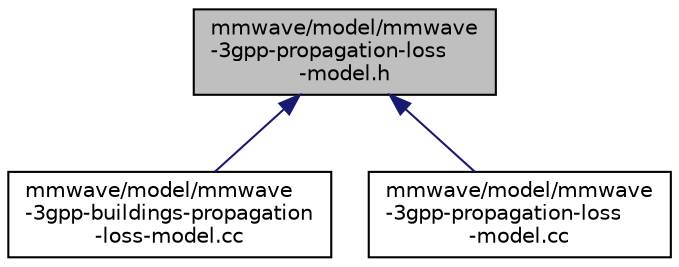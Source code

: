 digraph "mmwave/model/mmwave-3gpp-propagation-loss-model.h"
{
  edge [fontname="Helvetica",fontsize="10",labelfontname="Helvetica",labelfontsize="10"];
  node [fontname="Helvetica",fontsize="10",shape=record];
  Node1 [label="mmwave/model/mmwave\l-3gpp-propagation-loss\l-model.h",height=0.2,width=0.4,color="black", fillcolor="grey75", style="filled", fontcolor="black"];
  Node1 -> Node2 [dir="back",color="midnightblue",fontsize="10",style="solid"];
  Node2 [label="mmwave/model/mmwave\l-3gpp-buildings-propagation\l-loss-model.cc",height=0.2,width=0.4,color="black", fillcolor="white", style="filled",URL="$df/d5e/mmwave-3gpp-buildings-propagation-loss-model_8cc.html"];
  Node1 -> Node3 [dir="back",color="midnightblue",fontsize="10",style="solid"];
  Node3 [label="mmwave/model/mmwave\l-3gpp-propagation-loss\l-model.cc",height=0.2,width=0.4,color="black", fillcolor="white", style="filled",URL="$d8/d5b/mmwave-3gpp-propagation-loss-model_8cc.html"];
}
